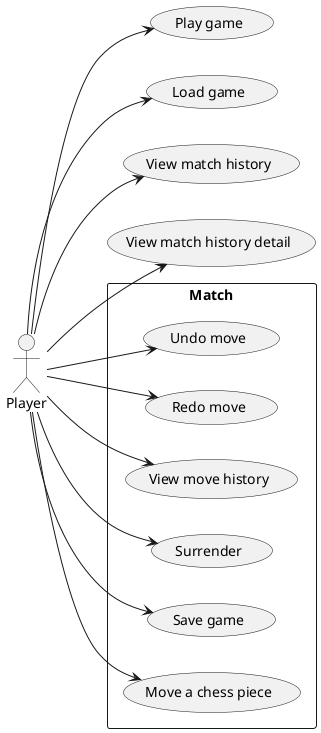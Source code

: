 @startuml "Use case"
left to right direction

actor Player


rectangle Match {
  
  usecase "Undo move" as undoMove
  usecase "Redo move" as redoMove
  usecase "View move history" as viewMoveHistory
  usecase "Surrender" as surrender
  usecase "Save game" as saveGame
  usecase "Move a chess piece" as moveAChess

  Player --> undoMove
  Player --> redoMove
  Player --> viewMoveHistory
  Player --> surrender
  Player --> saveGame
  Player --> moveAChess

}

usecase "Play game" as playGame
usecase "Load game" as loadGame
usecase "View match history" as viewMatchHistory
usecase "View match history detail" as viewDetailMatchHistory

Player --> playGame
Player --> loadGame
Player --> viewMatchHistory
Player --> viewDetailMatchHistory

@enduml
